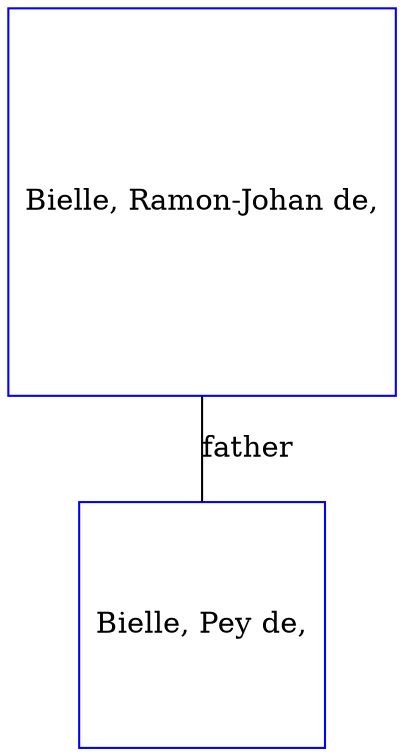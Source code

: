 digraph D {
    edge [dir=none];    node [shape=box];    "014858"   [label="Bielle, Pey de,", shape=box, regular=1, color="blue"] ;
"014097"   [label="Bielle, Ramon-Johan de,", shape=box, regular=1, color="blue"] ;
014097->014858 [label="father",arrowsize=0.0]; 
}